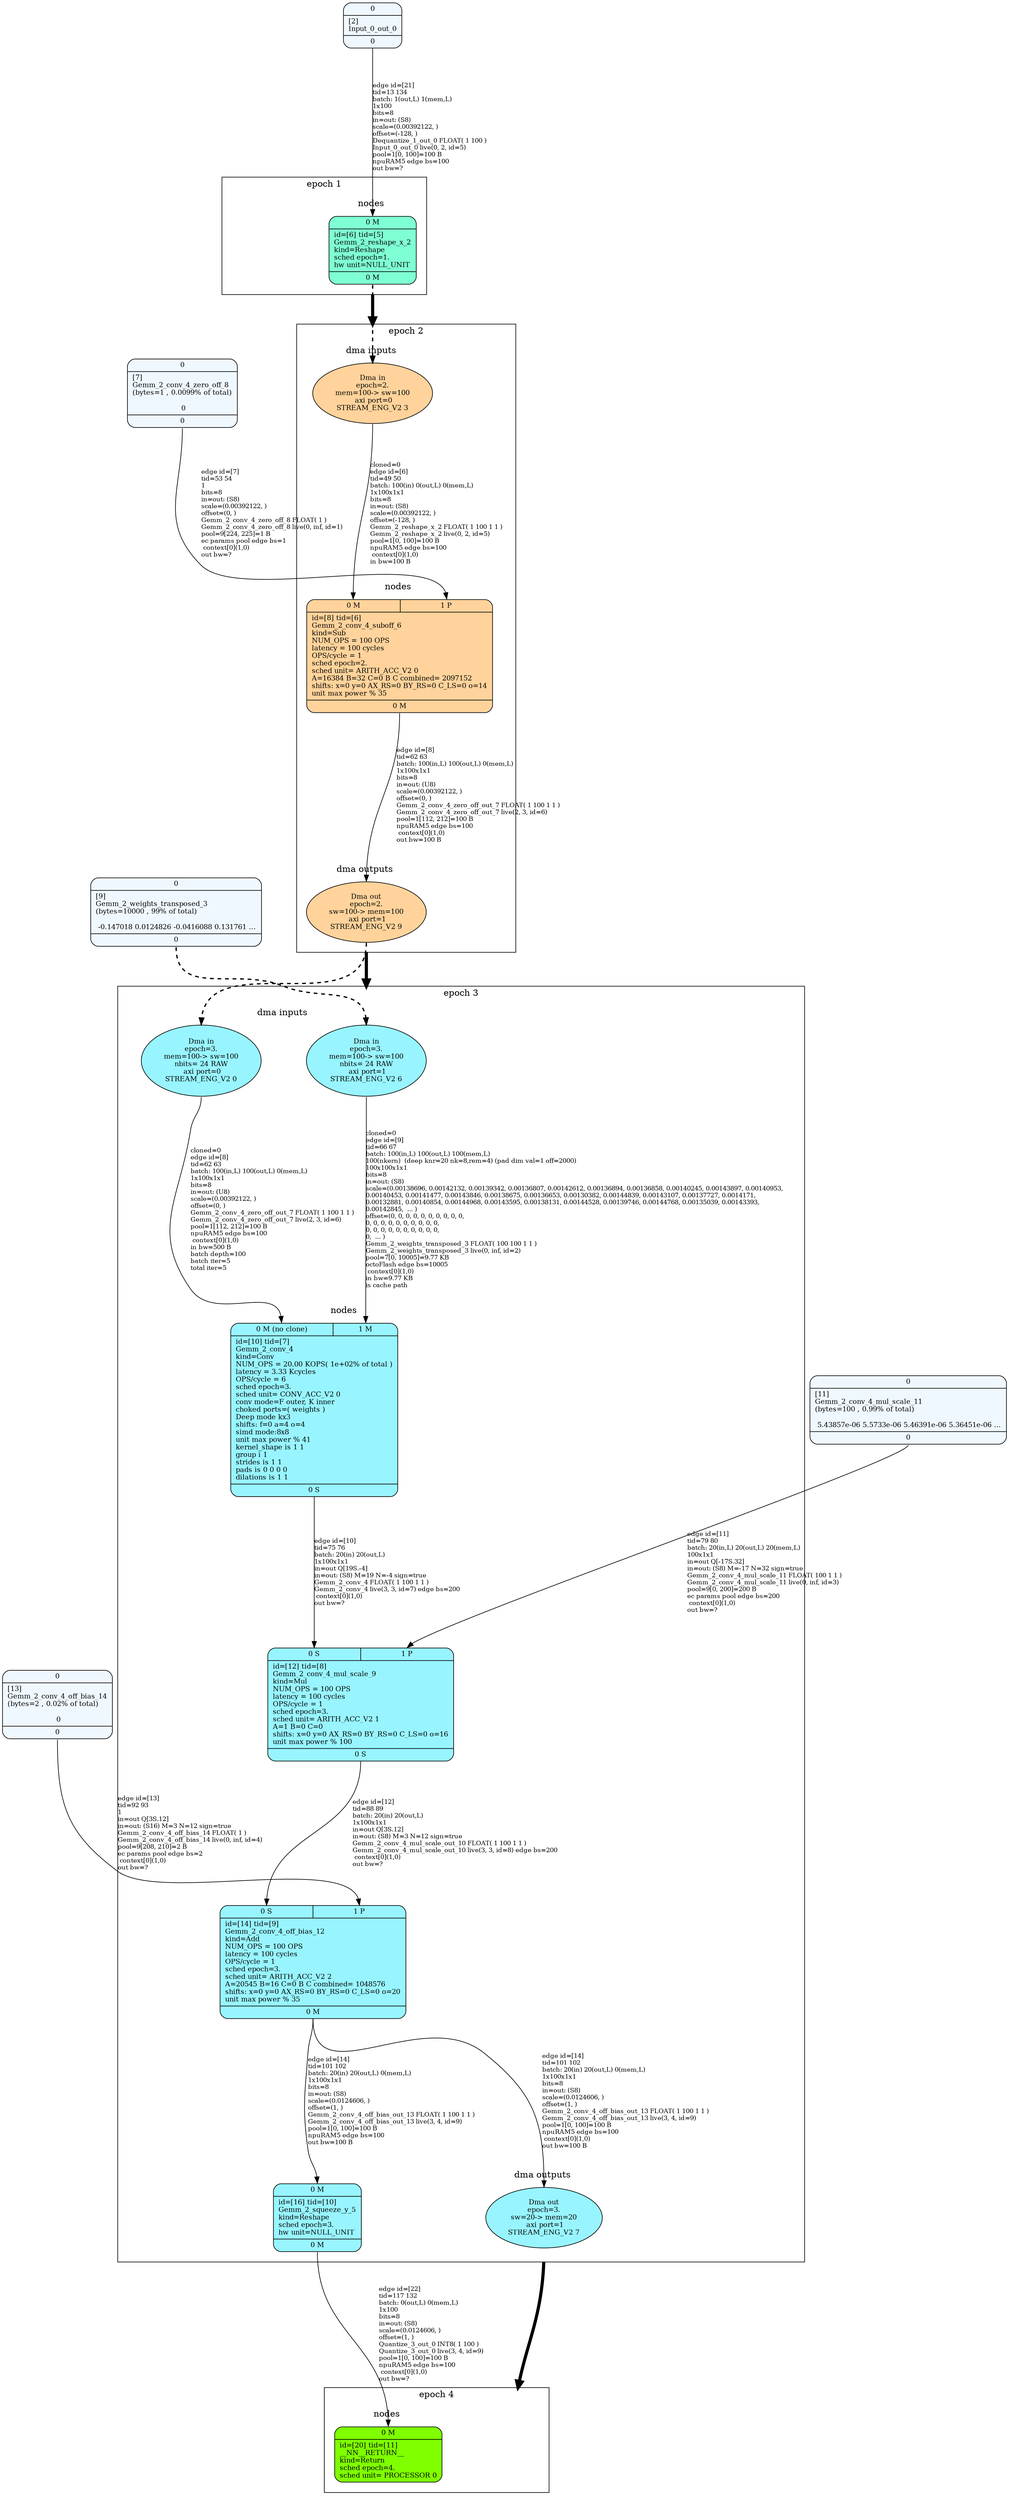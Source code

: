 digraph G {
graph [ fontsize=11 ];
node [ fontsize=11 ];
edge [ fontsize=10 ];
rankdir=BU
ranksep=1.5
nodesep=1
splines=spline
compound=true
Graphinfo [ label="" shape=plaintext, style=rounded, color=black, fontname="Arial-Bold" ];
subgraph cluster_1 { label="epoch 1"; fontsize=14; 
subgraph cluster_1_nodes { label="nodes "; peripheries=0;
Gemm_2_reshape_x_2 ;  }

subgraph cluster_dma_1_in { label=""; peripheries=0;
dummy_1[ style=invis ];  };
 }
subgraph cluster_2 { label="epoch 2"; fontsize=14; 
subgraph cluster_2_nodes { label="nodes "; peripheries=0;
Gemm_2_conv_4_suboff_6 ;  }

subgraph cluster_dma_2_in { label="dma inputs "; peripheries=0;
dma_3i2 ;  };

subgraph cluster_dma_2_out { label="dma outputs "; peripheries=0;
dma_9i2 ;  }
 }
Gemm_2_reshape_x_2:s -> dma_3i2:n [ltail="cluster_1" lhead=cluster_2 strength=1000 penwidth=5];
subgraph cluster_3 { label="epoch 3"; fontsize=14; 
subgraph cluster_3_nodes { label="nodes "; peripheries=0;
Gemm_2_conv_4 ; Gemm_2_conv_4_mul_scale_9 ; Gemm_2_conv_4_off_bias_12 ; Gemm_2_squeeze_y_5 ;  }

subgraph cluster_dma_3_in { label="dma inputs "; peripheries=0;
dma_6i3 ; dma_0i3 ;  };

subgraph cluster_dma_3_out { label="dma outputs "; peripheries=0;
dma_7i3 ;  }
 }
dma_9i2:s -> dma_6i3:n [ltail="cluster_2" lhead=cluster_3 strength=1000 penwidth=5];
subgraph cluster_4 { label="epoch 4"; fontsize=14; 
subgraph cluster_4_nodes { label="nodes "; peripheries=0;
__NN__RETURN__ ;  }

subgraph cluster_dma_4_in { label=""; peripheries=0;
dummy_4[ style=invis ];  };
 }
dma_7i3:s -> dummy_4:n [ltail="cluster_3" lhead=cluster_4 strength=1000 penwidth=5];
Gemm_2_conv_4_off_bias_14 [ label="{ { <i0> 0} |  [13]\lGemm_2_conv_4_off_bias_14\l(bytes=2 , 0.02% of total)\l\l 0 | { <o0> 0} }", shape=record, fillcolor="aliceblue", style="rounded,filled"  ] ;
Input_0_out_0 [ label="{ { <i0> 0} |  [2]\lInput_0_out_0 | { <o0> 0} }", shape=record, fillcolor="aliceblue", style="rounded,filled"  ] ;
Gemm_2_weights_transposed_3 [ label="{ { <i0> 0} |  [9]\lGemm_2_weights_transposed_3\l(bytes=10000 , 99% of total)\l\l -0.147018 0.0124826 -0.0416088 0.131761 ... | { <o0> 0} }", shape=record, fillcolor="aliceblue", style="rounded,filled"  ] ;
Gemm_2_conv_4_mul_scale_11 [ label="{ { <i0> 0} |  [11]\lGemm_2_conv_4_mul_scale_11\l(bytes=100 , 0.99% of total)\l\l 5.43857e-06 5.5733e-06 5.46391e-06 5.36451e-06 ... | { <o0> 0} }", shape=record, fillcolor="aliceblue", style="rounded,filled"  ] ;
Gemm_2_conv_4_zero_off_8 [ label="{ { <i0> 0} |  [7]\lGemm_2_conv_4_zero_off_8\l(bytes=1 , 0.0099% of total)\l\l 0 | { <o0> 0} }", shape=record, fillcolor="aliceblue", style="rounded,filled"  ] ;
Gemm_2_reshape_x_2 [ label="{ { < i0>  0 M } | id=[6] tid=[5]\lGemm_2_reshape_x_2\lkind=Reshape\lsched epoch=1.\lhw unit=NULL_UNIT\l | { < o0>  0 M } }", shape=record, fillcolor="aquamarine", style="rounded,filled"  ] ;
dma_9i2 [ label="Dma out\nepoch=2.\nsw=100-> mem=100
 axi port=1\nSTREAM_ENG_V2 9", shape=ellipse, width=0.1, fillcolor="burlywood1", style="rounded,filled"  ]
Gemm_2_conv_4_suboff_6:o0:s->dma_9i2:n [ label="edge id=[8]\ltid=62 63\lbatch: 100(in,L) 100(out,L) 0(mem,L) \l1x100x1x1\lbits=8\lin=out: (U8)\lscale=(0.00392122, )\loffset=(0, )\lGemm_2_conv_4_zero_off_out_7 FLOAT( 1 100 1 1 )\lGemm_2_conv_4_zero_off_out_7 live(2, 3, id=6)\lpool=1[112, 212]=100 B\lnpuRAM5 edge bs=100\l context[0](1,0)\lout bw=100 B\l" ]; 
dma_3i2 [ label="Dma in\nepoch=2.\nmem=100-> sw=100
 axi port=0\nSTREAM_ENG_V2 3", shape=ellipse, width=0.1, fillcolor="burlywood1", style="rounded,filled"  ]
Gemm_2_conv_4_suboff_6 [ label="{ { < i0>  0 M  | < i1>  1 P } | id=[8] tid=[6]\lGemm_2_conv_4_suboff_6\lkind=Sub\lNUM_OPS = 100 OPS\llatency = 100 cycles\lOPS/cycle = 1\lsched epoch=2.\lsched unit= ARITH_ACC_V2 0\lA=16384 B=32 C=0 B C combined= 2097152\lshifts: x=0 y=0 AX_RS=0 BY_RS=0 C_LS=0 o=14\lunit max power % 35\l | { < o0>  0 M } }", shape=record, fillcolor="burlywood1", style="rounded,filled"  ] ;
dma_0i3 [ label="Dma in\nepoch=3.\nmem=100-> sw=100
nbits= 24 RAW
 axi port=0\nSTREAM_ENG_V2 0", shape=ellipse, width=0.1, fillcolor="cadetblue1", style="rounded,filled"  ]
dma_6i3 [ label="Dma in\nepoch=3.\nmem=100-> sw=100
nbits= 24 RAW
 axi port=1\nSTREAM_ENG_V2 6", shape=ellipse, width=0.1, fillcolor="cadetblue1", style="rounded,filled"  ]
Gemm_2_conv_4 [ label="{ { < i0>  0 M (no clone)  | < i1>  1 M } | id=[10] tid=[7]\lGemm_2_conv_4\lkind=Conv\lNUM_OPS = 20.00 KOPS( 1e+02% of total )\llatency = 3.33 Kcycles\lOPS/cycle = 6\lsched epoch=3.\lsched unit= CONV_ACC_V2 0\lconv mode=F outer, K inner\lchoked ports=( weights  )\lDeep mode kx3\lshifts: f=0 a=4 o=4\lsimd mode:8x8\lunit max power % 41\lkernel_shape is 1 1\lgroup i 1\lstrides is 1 1\lpads is 0 0 0 0\ldilations is 1 1\l | { < o0>  0 S } }", shape=record, fillcolor="cadetblue1", style="rounded,filled"  ] ;
Gemm_2_conv_4_mul_scale_9 [ label="{ { < i0>  0 S  | < i1>  1 P } | id=[12] tid=[8]\lGemm_2_conv_4_mul_scale_9\lkind=Mul\lNUM_OPS = 100 OPS\llatency = 100 cycles\lOPS/cycle = 1\lsched epoch=3.\lsched unit= ARITH_ACC_V2 1\lA=1 B=0 C=0\lshifts: x=0 y=0 AX_RS=0 BY_RS=0 C_LS=0 o=16\lunit max power % 100\l | { < o0>  0 S } }", shape=record, fillcolor="cadetblue1", style="rounded,filled"  ] ;
dma_7i3 [ label="Dma out\nepoch=3.\nsw=20-> mem=20
 axi port=1\nSTREAM_ENG_V2 7", shape=ellipse, width=0.1, fillcolor="cadetblue1", style="rounded,filled"  ]
Gemm_2_conv_4_off_bias_12:o0:s->dma_7i3:n [ label="edge id=[14]\ltid=101 102\lbatch: 20(in) 20(out,L) 0(mem,L) \l1x100x1x1\lbits=8\lin=out: (S8)\lscale=(0.0124606, )\loffset=(1, )\lGemm_2_conv_4_off_bias_out_13 FLOAT( 1 100 1 1 )\lGemm_2_conv_4_off_bias_out_13 live(3, 4, id=9)\lpool=1[0, 100]=100 B\lnpuRAM5 edge bs=100\l context[0](1,0)\lout bw=100 B\l" ]; 
Gemm_2_conv_4_off_bias_12 [ label="{ { < i0>  0 S  | < i1>  1 P } | id=[14] tid=[9]\lGemm_2_conv_4_off_bias_12\lkind=Add\lNUM_OPS = 100 OPS\llatency = 100 cycles\lOPS/cycle = 1\lsched epoch=3.\lsched unit= ARITH_ACC_V2 2\lA=20545 B=16 C=0 B C combined= 1048576\lshifts: x=0 y=0 AX_RS=0 BY_RS=0 C_LS=0 o=20\lunit max power % 35\l | { < o0>  0 M } }", shape=record, fillcolor="cadetblue1", style="rounded,filled"  ] ;
Gemm_2_squeeze_y_5 [ label="{ { < i0>  0 M } | id=[16] tid=[10]\lGemm_2_squeeze_y_5\lkind=Reshape\lsched epoch=3.\lhw unit=NULL_UNIT\l | { < o0>  0 M } }", shape=record, fillcolor="cadetblue1", style="rounded,filled"  ] ;
__NN__RETURN__ [ label="{ { < i0>  0 M } | id=[20] tid=[11]\l__NN__RETURN__\lkind=Return\lsched epoch=4.\lsched unit= PROCESSOR 0\l}", shape=record, fillcolor="chartreuse", style="rounded,filled"  ] ;
Gemm_2_reshape_x_2:o0:s->dma_3i2:n [ penwidth=2, style=dashed  ]; 
dma_3i2:s->Gemm_2_conv_4_suboff_6:i0:n [ label="cloned=0\ledge id=[6]\ltid=49 50\lbatch: 100(in) 0(out,L) 0(mem,L) \l1x100x1x1\lbits=8\lin=out: (S8)\lscale=(0.00392122, )\loffset=(-128, )\lGemm_2_reshape_x_2 FLOAT( 1 100 1 1 )\lGemm_2_reshape_x_2 live(0, 2, id=5)\lpool=1[0, 100]=100 B\lnpuRAM5 edge bs=100\l context[0](1,0)\lin bw=100 B\l"   ]; 
Gemm_2_conv_4_zero_off_8:o0:s->Gemm_2_conv_4_suboff_6:i1:n [ label="edge id=[7]\ltid=53 54\l1\lbits=8\lin=out: (S8)\lscale=(0.00392122, )\loffset=(0, )\lGemm_2_conv_4_zero_off_8 FLOAT( 1 )\lGemm_2_conv_4_zero_off_8 live(0, inf, id=1)\lpool=9[224, 225]=1 B\lec params pool edge bs=1\l context[0](1,0)\lout bw=?\l" ]; 
dma_9i2:s->dma_0i3:n [ penwidth=2, style=dashed  ]; 
dma_0i3:s->Gemm_2_conv_4:i0:n [ label="cloned=0\ledge id=[8]\ltid=62 63\lbatch: 100(in,L) 100(out,L) 0(mem,L) \l1x100x1x1\lbits=8\lin=out: (U8)\lscale=(0.00392122, )\loffset=(0, )\lGemm_2_conv_4_zero_off_out_7 FLOAT( 1 100 1 1 )\lGemm_2_conv_4_zero_off_out_7 live(2, 3, id=6)\lpool=1[112, 212]=100 B\lnpuRAM5 edge bs=100\l context[0](1,0)\lin bw=500 B\lbatch depth=100\lbatch iter=5\ltotal iter=5\l"   ]; 
Gemm_2_weights_transposed_3:o0:s->dma_6i3:n [ penwidth=2, style=dashed  ]; 
dma_6i3:s->Gemm_2_conv_4:i1:n [ label="cloned=0\ledge id=[9]\ltid=66 67\lbatch: 100(in,L) 100(out,L) 100(mem,L) \l100(nkern)  (deep knr=20 nk=8,rem=4) (pad dim val=1 off=2000)\l100x100x1x1\lbits=8\lin=out: (S8)\lscale=(0.00138696, 0.00142132, 0.00139342, 0.00136807, 0.00142612, 0.00136894, 0.00136858, 0.00140245, 0.00143897, 0.00140953, \l0.00140453, 0.00141477, 0.00143846, 0.00138675, 0.00136653, 0.00130382, 0.00144839, 0.00143107, 0.00137727, 0.0014171, \l0.00132881, 0.00140854, 0.00144968, 0.00143595, 0.00138131, 0.00144528, 0.00139746, 0.00144768, 0.00135039, 0.00143393, \l0.00142845,  ... )\loffset=(0, 0, 0, 0, 0, 0, 0, 0, 0, 0, \l0, 0, 0, 0, 0, 0, 0, 0, 0, 0, \l0, 0, 0, 0, 0, 0, 0, 0, 0, 0, \l0,  ... )\lGemm_2_weights_transposed_3 FLOAT( 100 100 1 1 )\lGemm_2_weights_transposed_3 live(0, inf, id=2)\lpool=7[0, 10005]=9.77 KB\loctoFlash edge bs=10005\l context[0](1,0)\lin bw=9.77 KB\lis cache path\l"   ]; 
Gemm_2_conv_4:o0:s->Gemm_2_conv_4_mul_scale_9:i0:n [ label="edge id=[10]\ltid=75 76\lbatch: 20(in) 20(out,L) \l1x100x1x1\lin=out Q[19S.-4]\lin=out: (S8) M=19 N=-4 sign=true\lGemm_2_conv_4 FLOAT( 1 100 1 1 )\lGemm_2_conv_4 live(3, 3, id=7) edge bs=200\l context[0](1,0)\lout bw=?\l" ]; 
Gemm_2_conv_4_mul_scale_11:o0:s->Gemm_2_conv_4_mul_scale_9:i1:n [ label="edge id=[11]\ltid=79 80\lbatch: 20(in,L) 20(out,L) 20(mem,L) \l100x1x1\lin=out Q[-17S.32]\lin=out: (S8) M=-17 N=32 sign=true\lGemm_2_conv_4_mul_scale_11 FLOAT( 100 1 1 )\lGemm_2_conv_4_mul_scale_11 live(0, inf, id=3)\lpool=9[0, 200]=200 B\lec params pool edge bs=200\l context[0](1,0)\lout bw=?\l" ]; 
Gemm_2_conv_4_mul_scale_9:o0:s->Gemm_2_conv_4_off_bias_12:i0:n [ label="edge id=[12]\ltid=88 89\lbatch: 20(in) 20(out,L) \l1x100x1x1\lin=out Q[3S.12]\lin=out: (S8) M=3 N=12 sign=true\lGemm_2_conv_4_mul_scale_out_10 FLOAT( 1 100 1 1 )\lGemm_2_conv_4_mul_scale_out_10 live(3, 3, id=8) edge bs=200\l context[0](1,0)\lout bw=?\l" ]; 
Gemm_2_conv_4_off_bias_14:o0:s->Gemm_2_conv_4_off_bias_12:i1:n [ label="edge id=[13]\ltid=92 93\l1\lin=out Q[3S.12]\lin=out: (S16) M=3 N=12 sign=true\lGemm_2_conv_4_off_bias_14 FLOAT( 1 )\lGemm_2_conv_4_off_bias_14 live(0, inf, id=4)\lpool=9[208, 210]=2 B\lec params pool edge bs=2\l context[0](1,0)\lout bw=?\l" ]; 
Gemm_2_conv_4_off_bias_12:o0:s->Gemm_2_squeeze_y_5:i0:n [ label="edge id=[14]\ltid=101 102\lbatch: 20(in) 20(out,L) 0(mem,L) \l1x100x1x1\lbits=8\lin=out: (S8)\lscale=(0.0124606, )\loffset=(1, )\lGemm_2_conv_4_off_bias_out_13 FLOAT( 1 100 1 1 )\lGemm_2_conv_4_off_bias_out_13 live(3, 4, id=9)\lpool=1[0, 100]=100 B\lnpuRAM5 edge bs=100\lout bw=100 B\l" ]; 
Input_0_out_0:o0:s->Gemm_2_reshape_x_2:i0:n [ label="edge id=[21]\ltid=13 134\lbatch: 1(out,L) 1(mem,L) \l1x100\lbits=8\lin=out: (S8)\lscale=(0.00392122, )\loffset=(-128, )\lDequantize_1_out_0 FLOAT( 1 100 )\lInput_0_out_0 live(0, 2, id=5)\lpool=1[0, 100]=100 B\lnpuRAM5 edge bs=100\lout bw=?\l" ]; 
Gemm_2_squeeze_y_5:o0:s->__NN__RETURN__:i0:n [ label="edge id=[22]\ltid=117 132\lbatch: 0(out,L) 0(mem,L) \l1x100\lbits=8\lin=out: (S8)\lscale=(0.0124606, )\loffset=(1, )\lQuantize_3_out_0 INT8( 1 100 )\lQuantize_3_out_0 live(3, 4, id=9)\lpool=1[0, 100]=100 B\lnpuRAM5 edge bs=100\l context[0](1,0)\lout bw=?\l" ]; 
}
